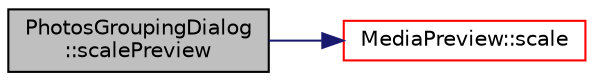 digraph "PhotosGroupingDialog::scalePreview"
{
 // LATEX_PDF_SIZE
  edge [fontname="Helvetica",fontsize="10",labelfontname="Helvetica",labelfontsize="10"];
  node [fontname="Helvetica",fontsize="10",shape=record];
  rankdir="LR";
  Node1 [label="PhotosGroupingDialog\l::scalePreview",height=0.2,width=0.4,color="black", fillcolor="grey75", style="filled", fontcolor="black",tooltip=" "];
  Node1 -> Node2 [color="midnightblue",fontsize="10",style="solid",fontname="Helvetica"];
  Node2 [label="MediaPreview::scale",height=0.2,width=0.4,color="red", fillcolor="white", style="filled",URL="$class_media_preview.html#a6021310e44195e730a8801170c89af9b",tooltip=" "];
}
